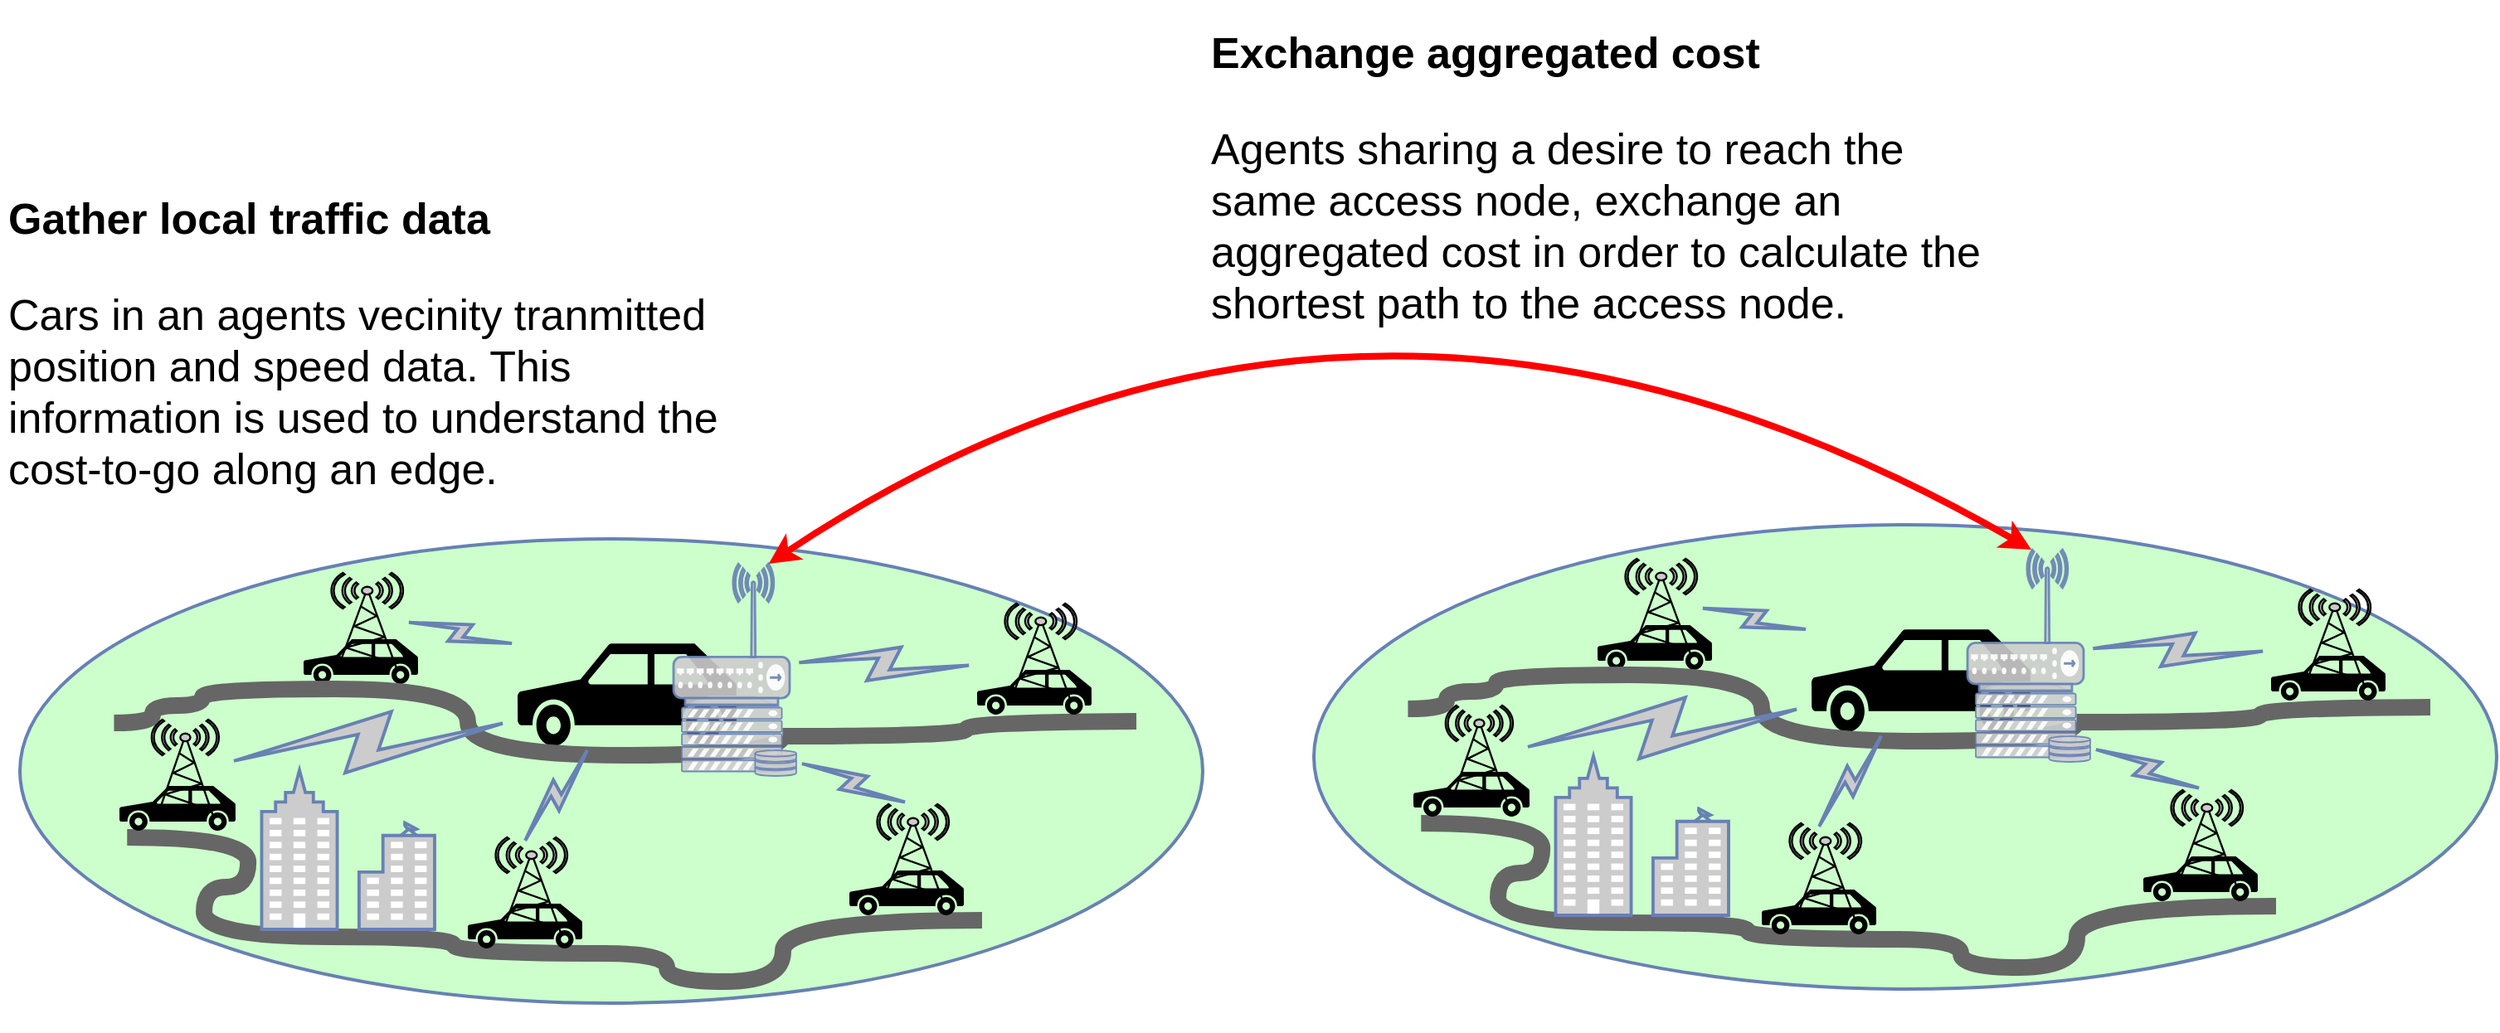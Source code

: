 <mxfile version="20.2.2" type="device"><diagram name="Page-1" id="80d4a630-b321-0f5e-ff81-c5a36ef4752d"><mxGraphModel dx="3160" dy="1693" grid="1" gridSize="10" guides="1" tooltips="1" connect="1" arrows="1" fold="1" page="1" pageScale="1" pageWidth="1100" pageHeight="850" background="none" math="0" shadow="0"><root><mxCell id="0"/><mxCell id="1" parent="0"/><mxCell id="5c82df7aa0dc6260-14" value="" style="ellipse;whiteSpace=wrap;html=1;rounded=1;shadow=0;comic=0;labelBackgroundColor=none;strokeColor=#6881B3;strokeWidth=2;fillColor=#CCFFCC;fontFamily=Helvetica;fontSize=22;fontColor=#000000;verticalAlign=middle;gradientColor=none;gradientDirection=north;spacingBottom=17;" parent="1" vertex="1"><mxGeometry x="50" y="535" width="713" height="280" as="geometry"/></mxCell><mxCell id="5c82df7aa0dc6260-64" value="" style="shape=image;html=1;verticalAlign=top;verticalLabelPosition=bottom;labelBackgroundColor=#ffffff;imageAspect=0;aspect=fixed;image=https://cdn0.iconfinder.com/data/icons/fatcow/32x32/tree.png;rounded=1;shadow=0;comic=0;strokeColor=#6881B3;strokeWidth=2;fillColor=#CCFFCC;fontColor=#0066CC;" parent="1" vertex="1"><mxGeometry x="421" y="552" width="32" height="32" as="geometry"/></mxCell><mxCell id="5c82df7aa0dc6260-65" value="" style="shape=image;html=1;verticalAlign=top;verticalLabelPosition=bottom;labelBackgroundColor=#ffffff;imageAspect=0;aspect=fixed;image=https://cdn0.iconfinder.com/data/icons/fatcow/32x32/tree.png;rounded=1;shadow=0;comic=0;strokeColor=#6881B3;strokeWidth=2;fillColor=#CCFFCC;fontColor=#0066CC;" parent="1" vertex="1"><mxGeometry x="326" y="545" width="32" height="32" as="geometry"/></mxCell><mxCell id="5c82df7aa0dc6260-66" value="" style="shape=image;html=1;verticalAlign=top;verticalLabelPosition=bottom;labelBackgroundColor=#ffffff;imageAspect=0;aspect=fixed;image=https://cdn0.iconfinder.com/data/icons/fatcow/32x32/tree.png;rounded=1;shadow=0;comic=0;strokeColor=#6881B3;strokeWidth=2;fillColor=#CCFFCC;fontColor=#0066CC;" parent="1" vertex="1"><mxGeometry x="336" y="555" width="32" height="32" as="geometry"/></mxCell><mxCell id="5c82df7aa0dc6260-67" value="" style="shape=image;html=1;verticalAlign=top;verticalLabelPosition=bottom;labelBackgroundColor=#ffffff;imageAspect=0;aspect=fixed;image=https://cdn0.iconfinder.com/data/icons/fatcow/32x32/tree.png;rounded=1;shadow=0;comic=0;strokeColor=#6881B3;strokeWidth=2;fillColor=#CCFFCC;fontColor=#0066CC;" parent="1" vertex="1"><mxGeometry x="368" y="577" width="32" height="32" as="geometry"/></mxCell><mxCell id="5c82df7aa0dc6260-68" value="" style="shape=image;html=1;verticalAlign=top;verticalLabelPosition=bottom;labelBackgroundColor=#ffffff;imageAspect=0;aspect=fixed;image=https://cdn0.iconfinder.com/data/icons/fatcow/32x32/tree.png;rounded=1;shadow=0;comic=0;strokeColor=#6881B3;strokeWidth=2;fillColor=#CCFFCC;fontColor=#0066CC;" parent="1" vertex="1"><mxGeometry x="656" y="640.5" width="32" height="32" as="geometry"/></mxCell><mxCell id="5c82df7aa0dc6260-69" value="" style="shape=image;html=1;verticalAlign=top;verticalLabelPosition=bottom;labelBackgroundColor=#ffffff;imageAspect=0;aspect=fixed;image=https://cdn0.iconfinder.com/data/icons/fatcow/32x32/tree.png;rounded=1;shadow=0;comic=0;strokeColor=#6881B3;strokeWidth=2;fillColor=#CCFFCC;fontColor=#0066CC;" parent="1" vertex="1"><mxGeometry x="571" y="576.5" width="32" height="32" as="geometry"/></mxCell><mxCell id="5c82df7aa0dc6260-70" value="" style="shape=image;html=1;verticalAlign=top;verticalLabelPosition=bottom;labelBackgroundColor=#ffffff;imageAspect=0;aspect=fixed;image=https://cdn0.iconfinder.com/data/icons/fatcow/32x32/tree.png;rounded=1;shadow=0;comic=0;strokeColor=#6881B3;strokeWidth=2;fillColor=#CCFFCC;fontColor=#0066CC;" parent="1" vertex="1"><mxGeometry x="158" y="578" width="32" height="32" as="geometry"/></mxCell><mxCell id="5c82df7aa0dc6260-71" value="" style="shape=image;html=1;verticalAlign=top;verticalLabelPosition=bottom;labelBackgroundColor=#ffffff;imageAspect=0;aspect=fixed;image=https://cdn0.iconfinder.com/data/icons/fatcow/32x32/tree.png;rounded=1;shadow=0;comic=0;strokeColor=#6881B3;strokeWidth=2;fillColor=#CCFFCC;fontColor=#0066CC;" parent="1" vertex="1"><mxGeometry x="454" y="681.5" width="32" height="32" as="geometry"/></mxCell><mxCell id="5c82df7aa0dc6260-72" value="" style="shape=image;html=1;verticalAlign=top;verticalLabelPosition=bottom;labelBackgroundColor=#ffffff;imageAspect=0;aspect=fixed;image=https://cdn0.iconfinder.com/data/icons/fatcow/32x32/tree.png;rounded=1;shadow=0;comic=0;strokeColor=#6881B3;strokeWidth=2;fillColor=#CCFFCC;fontColor=#0066CC;" parent="1" vertex="1"><mxGeometry x="669" y="683" width="32" height="32" as="geometry"/></mxCell><mxCell id="5c82df7aa0dc6260-73" value="" style="shape=image;html=1;verticalAlign=top;verticalLabelPosition=bottom;labelBackgroundColor=#ffffff;imageAspect=0;aspect=fixed;image=https://cdn0.iconfinder.com/data/icons/fatcow/32x32/tree.png;rounded=1;shadow=0;comic=0;strokeColor=#6881B3;strokeWidth=2;fillColor=#CCFFCC;fontColor=#0066CC;" parent="1" vertex="1"><mxGeometry x="653" y="695" width="32" height="32" as="geometry"/></mxCell><mxCell id="5c82df7aa0dc6260-74" value="" style="shape=image;html=1;verticalAlign=top;verticalLabelPosition=bottom;labelBackgroundColor=#ffffff;imageAspect=0;aspect=fixed;image=https://cdn0.iconfinder.com/data/icons/fatcow/32x32/tree.png;rounded=1;shadow=0;comic=0;strokeColor=#6881B3;strokeWidth=2;fillColor=#CCFFCC;fontColor=#0066CC;" parent="1" vertex="1"><mxGeometry x="624" y="667" width="32" height="32" as="geometry"/></mxCell><mxCell id="5c82df7aa0dc6260-75" value="" style="shape=image;html=1;verticalAlign=top;verticalLabelPosition=bottom;labelBackgroundColor=#ffffff;imageAspect=0;aspect=fixed;image=https://cdn0.iconfinder.com/data/icons/fatcow/32x32/tree.png;rounded=1;shadow=0;comic=0;strokeColor=#6881B3;strokeWidth=2;fillColor=#CCFFCC;fontColor=#0066CC;" parent="1" vertex="1"><mxGeometry x="486" y="741" width="32" height="32" as="geometry"/></mxCell><mxCell id="5c82df7aa0dc6260-76" value="" style="shape=image;html=1;verticalAlign=top;verticalLabelPosition=bottom;labelBackgroundColor=#ffffff;imageAspect=0;aspect=fixed;image=https://cdn0.iconfinder.com/data/icons/fatcow/32x32/tree.png;rounded=1;shadow=0;comic=0;strokeColor=#6881B3;strokeWidth=2;fillColor=#CCFFCC;fontColor=#0066CC;" parent="1" vertex="1"><mxGeometry x="470" y="751" width="32" height="32" as="geometry"/></mxCell><mxCell id="4q1X1XuOugJ4ZyNRcbsk-1" value="" style="shape=mxgraph.signs.transportation.car_3;html=1;pointerEvents=1;fillColor=#000000;strokeColor=none;verticalLabelPosition=bottom;verticalAlign=top;align=center;sketch=0;rotation=0;" vertex="1" parent="1"><mxGeometry x="350" y="598" width="132" height="62" as="geometry"/></mxCell><mxCell id="4q1X1XuOugJ4ZyNRcbsk-17" value="" style="group" vertex="1" connectable="0" parent="1"><mxGeometry x="110" y="644" width="190" height="161" as="geometry"/></mxCell><mxCell id="4q1X1XuOugJ4ZyNRcbsk-180" style="edgeStyle=orthogonalEdgeStyle;curved=1;orthogonalLoop=1;jettySize=auto;html=1;strokeWidth=10;endArrow=none;endFill=0;shadow=0;strokeColor=#666666;" edge="1" parent="4q1X1XuOugJ4ZyNRcbsk-17"><mxGeometry relative="1" as="geometry"><mxPoint x="294.268" y="141" as="sourcePoint"/><mxPoint x="4.634" y="71" as="targetPoint"/><Array as="points"><mxPoint x="201.585" y="141"/><mxPoint x="201.585" y="131"/><mxPoint x="50.976" y="131"/><mxPoint x="50.976" y="101"/><mxPoint x="77.622" y="101"/><mxPoint x="77.622" y="71"/></Array></mxGeometry></mxCell><mxCell id="4q1X1XuOugJ4ZyNRcbsk-163" value="" style="fontColor=#0066CC;verticalAlign=top;verticalLabelPosition=bottom;labelPosition=center;align=center;html=1;outlineConnect=0;fillColor=#CCCCCC;strokeColor=#6881B3;gradientColor=none;gradientDirection=north;strokeWidth=2;shape=mxgraph.networks.business_center;" vertex="1" parent="4q1X1XuOugJ4ZyNRcbsk-17"><mxGeometry x="85.732" y="30.5" width="104.268" height="96" as="geometry"/></mxCell><mxCell id="4q1X1XuOugJ4ZyNRcbsk-8" value="" style="shape=mxgraph.signs.transportation.car_3;html=1;pointerEvents=1;fillColor=#000000;strokeColor=none;verticalLabelPosition=bottom;verticalAlign=top;align=center;sketch=0;rotation=0;" vertex="1" parent="4q1X1XuOugJ4ZyNRcbsk-17"><mxGeometry y="40" width="70" height="27" as="geometry"/></mxCell><mxCell id="4q1X1XuOugJ4ZyNRcbsk-30" value="" style="fontColor=#0066CC;verticalAlign=top;verticalLabelPosition=bottom;labelPosition=center;align=center;html=1;outlineConnect=0;fillColor=#CCCCCC;strokeColor=#000000;gradientColor=none;gradientDirection=north;strokeWidth=2;shape=mxgraph.networks.radio_tower;" vertex="1" parent="4q1X1XuOugJ4ZyNRcbsk-17"><mxGeometry x="19.41" width="40.59" height="58" as="geometry"/></mxCell><mxCell id="4q1X1XuOugJ4ZyNRcbsk-46" value="" style="html=1;outlineConnect=0;fillColor=#CCCCCC;strokeColor=#6881B3;gradientColor=none;gradientDirection=north;strokeWidth=2;shape=mxgraph.networks.comm_link_edge;html=1;rounded=0;" edge="1" parent="1" source="4q1X1XuOugJ4ZyNRcbsk-36" target="4q1X1XuOugJ4ZyNRcbsk-1"><mxGeometry width="100" height="100" relative="1" as="geometry"><mxPoint x="300" y="585" as="sourcePoint"/><mxPoint x="360" y="655" as="targetPoint"/><Array as="points"><mxPoint x="320" y="585"/></Array></mxGeometry></mxCell><mxCell id="4q1X1XuOugJ4ZyNRcbsk-47" value="" style="html=1;outlineConnect=0;fillColor=#CCCCCC;strokeColor=#6881B3;gradientColor=none;gradientDirection=north;strokeWidth=2;shape=mxgraph.networks.comm_link_edge;html=1;rounded=0;entryX=0.011;entryY=-0.099;entryDx=0;entryDy=0;entryPerimeter=0;exitX=1;exitY=0.7;exitDx=0;exitDy=0;exitPerimeter=0;" edge="1" parent="1" source="4q1X1XuOugJ4ZyNRcbsk-176" target="4q1X1XuOugJ4ZyNRcbsk-38"><mxGeometry width="100" height="100" relative="1" as="geometry"><mxPoint x="500" y="575" as="sourcePoint"/><mxPoint x="630" y="595" as="targetPoint"/><Array as="points"><mxPoint x="519" y="571.32"/></Array></mxGeometry></mxCell><mxCell id="4q1X1XuOugJ4ZyNRcbsk-178" style="edgeStyle=orthogonalEdgeStyle;curved=1;orthogonalLoop=1;jettySize=auto;html=1;strokeWidth=10;endArrow=none;endFill=0;shadow=0;strokeColor=#666666;" edge="1" parent="1"><mxGeometry relative="1" as="geometry"><mxPoint x="630" y="765" as="sourcePoint"/><mxPoint x="400" y="785" as="targetPoint"/><Array as="points"><mxPoint x="510" y="765"/><mxPoint x="510" y="802"/><mxPoint x="440" y="802"/><mxPoint x="440" y="785"/></Array></mxGeometry></mxCell><mxCell id="4q1X1XuOugJ4ZyNRcbsk-179" style="edgeStyle=orthogonalEdgeStyle;curved=1;orthogonalLoop=1;jettySize=auto;html=1;entryX=0.88;entryY=0.5;entryDx=0;entryDy=0;entryPerimeter=0;strokeWidth=10;endArrow=none;endFill=0;shadow=0;strokeColor=#666666;" edge="1" parent="1" target="4q1X1XuOugJ4ZyNRcbsk-174"><mxGeometry relative="1" as="geometry"><mxPoint x="723" y="645" as="sourcePoint"/><mxPoint x="551.155" y="665.5" as="targetPoint"/></mxGeometry></mxCell><mxCell id="4q1X1XuOugJ4ZyNRcbsk-37" value="" style="group" vertex="1" connectable="0" parent="1"><mxGeometry x="627" y="584" width="74" height="107" as="geometry"/></mxCell><mxCell id="4q1X1XuOugJ4ZyNRcbsk-38" value="" style="shape=mxgraph.signs.transportation.car_3;html=1;pointerEvents=1;fillColor=#000000;strokeColor=none;verticalLabelPosition=bottom;verticalAlign=top;align=center;sketch=0;rotation=0;" vertex="1" parent="4q1X1XuOugJ4ZyNRcbsk-37"><mxGeometry y="30" width="69" height="27" as="geometry"/></mxCell><mxCell id="4q1X1XuOugJ4ZyNRcbsk-39" value="" style="fontColor=#0066CC;verticalAlign=top;verticalLabelPosition=bottom;labelPosition=center;align=center;html=1;outlineConnect=0;fillColor=#CCCCCC;strokeColor=#000000;gradientColor=none;gradientDirection=north;strokeWidth=2;shape=mxgraph.networks.radio_tower;" vertex="1" parent="4q1X1XuOugJ4ZyNRcbsk-37"><mxGeometry x="16.75" y="-10" width="43.25" height="58" as="geometry"/></mxCell><mxCell id="4q1X1XuOugJ4ZyNRcbsk-40" value="" style="group" vertex="1" connectable="0" parent="1"><mxGeometry x="550" y="705" width="74" height="107" as="geometry"/></mxCell><mxCell id="4q1X1XuOugJ4ZyNRcbsk-41" value="" style="shape=mxgraph.signs.transportation.car_3;html=1;pointerEvents=1;fillColor=#000000;strokeColor=none;verticalLabelPosition=bottom;verticalAlign=top;align=center;sketch=0;rotation=0;" vertex="1" parent="4q1X1XuOugJ4ZyNRcbsk-40"><mxGeometry y="30" width="69" height="27" as="geometry"/></mxCell><mxCell id="4q1X1XuOugJ4ZyNRcbsk-42" value="" style="fontColor=#0066CC;verticalAlign=top;verticalLabelPosition=bottom;labelPosition=center;align=center;html=1;outlineConnect=0;fillColor=#CCCCCC;strokeColor=#000000;gradientColor=none;gradientDirection=north;strokeWidth=2;shape=mxgraph.networks.radio_tower;" vertex="1" parent="4q1X1XuOugJ4ZyNRcbsk-40"><mxGeometry x="16.75" y="-10" width="43.25" height="58" as="geometry"/></mxCell><mxCell id="4q1X1XuOugJ4ZyNRcbsk-31" value="" style="group" vertex="1" connectable="0" parent="1"><mxGeometry x="320" y="725" width="74" height="107" as="geometry"/></mxCell><mxCell id="4q1X1XuOugJ4ZyNRcbsk-32" value="" style="shape=mxgraph.signs.transportation.car_3;html=1;pointerEvents=1;fillColor=#000000;strokeColor=none;verticalLabelPosition=bottom;verticalAlign=top;align=center;sketch=0;rotation=0;" vertex="1" parent="4q1X1XuOugJ4ZyNRcbsk-31"><mxGeometry y="30" width="69" height="27" as="geometry"/></mxCell><mxCell id="4q1X1XuOugJ4ZyNRcbsk-33" value="" style="fontColor=#0066CC;verticalAlign=top;verticalLabelPosition=bottom;labelPosition=center;align=center;html=1;outlineConnect=0;fillColor=#CCCCCC;strokeColor=#000000;gradientColor=none;gradientDirection=north;strokeWidth=2;shape=mxgraph.networks.radio_tower;" vertex="1" parent="4q1X1XuOugJ4ZyNRcbsk-31"><mxGeometry x="16.75" y="-10" width="43.25" height="58" as="geometry"/></mxCell><mxCell id="4q1X1XuOugJ4ZyNRcbsk-48" value="" style="html=1;outlineConnect=0;fillColor=#CCCCCC;strokeColor=#6881B3;gradientColor=none;gradientDirection=north;strokeWidth=2;shape=mxgraph.networks.comm_link_edge;html=1;rounded=0;" edge="1" parent="1" source="4q1X1XuOugJ4ZyNRcbsk-174"><mxGeometry width="100" height="100" relative="1" as="geometry"><mxPoint x="500.0" y="678.258" as="sourcePoint"/><mxPoint x="587" y="695.001" as="targetPoint"/><Array as="points"><mxPoint x="539" y="678.58"/></Array></mxGeometry></mxCell><mxCell id="4q1X1XuOugJ4ZyNRcbsk-34" value="" style="group" vertex="1" connectable="0" parent="1"><mxGeometry x="221" y="565.5" width="74" height="107" as="geometry"/></mxCell><mxCell id="4q1X1XuOugJ4ZyNRcbsk-35" value="" style="shape=mxgraph.signs.transportation.car_3;html=1;pointerEvents=1;fillColor=#000000;strokeColor=none;verticalLabelPosition=bottom;verticalAlign=top;align=center;sketch=0;rotation=0;" vertex="1" parent="4q1X1XuOugJ4ZyNRcbsk-34"><mxGeometry y="30" width="69" height="27" as="geometry"/></mxCell><mxCell id="4q1X1XuOugJ4ZyNRcbsk-36" value="" style="fontColor=#0066CC;verticalAlign=top;verticalLabelPosition=bottom;labelPosition=center;align=center;html=1;outlineConnect=0;fillColor=#CCCCCC;strokeColor=#000000;gradientColor=none;gradientDirection=north;strokeWidth=2;shape=mxgraph.networks.radio_tower;" vertex="1" parent="4q1X1XuOugJ4ZyNRcbsk-34"><mxGeometry x="16.75" y="-10" width="43.25" height="58" as="geometry"/></mxCell><mxCell id="4q1X1XuOugJ4ZyNRcbsk-181" style="edgeStyle=orthogonalEdgeStyle;curved=1;orthogonalLoop=1;jettySize=auto;html=1;entryX=0.88;entryY=0.5;entryDx=0;entryDy=0;entryPerimeter=0;strokeWidth=10;endArrow=none;endFill=0;shadow=0;strokeColor=#666666;exitX=0.88;exitY=0.5;exitDx=0;exitDy=0;exitPerimeter=0;" edge="1" parent="4q1X1XuOugJ4ZyNRcbsk-34" source="4q1X1XuOugJ4ZyNRcbsk-174"><mxGeometry relative="1" as="geometry"><mxPoint x="99" y="71.5" as="sourcePoint"/><mxPoint x="-114.28" y="80.5" as="targetPoint"/><Array as="points"><mxPoint x="289" y="100"/><mxPoint x="99" y="100"/><mxPoint x="99" y="60"/><mxPoint x="-61" y="60"/><mxPoint x="-61" y="70"/><mxPoint x="-91" y="70"/><mxPoint x="-91" y="81"/></Array></mxGeometry></mxCell><mxCell id="4q1X1XuOugJ4ZyNRcbsk-44" value="" style="html=1;outlineConnect=0;fillColor=#CCCCCC;strokeColor=#6881B3;gradientColor=none;gradientDirection=north;strokeWidth=2;shape=mxgraph.networks.comm_link_edge;html=1;rounded=0;" edge="1" parent="1" source="4q1X1XuOugJ4ZyNRcbsk-30"><mxGeometry width="100" height="100" relative="1" as="geometry"><mxPoint x="240" y="685" as="sourcePoint"/><mxPoint x="350" y="645" as="targetPoint"/></mxGeometry></mxCell><mxCell id="4q1X1XuOugJ4ZyNRcbsk-45" value="" style="html=1;outlineConnect=0;fillColor=#CCCCCC;strokeColor=#6881B3;gradientColor=none;gradientDirection=north;strokeWidth=2;shape=mxgraph.networks.comm_link_edge;html=1;rounded=0;entryX=0.334;entryY=0.99;entryDx=0;entryDy=0;entryPerimeter=0;" edge="1" parent="1" target="4q1X1XuOugJ4ZyNRcbsk-1"><mxGeometry width="100" height="100" relative="1" as="geometry"><mxPoint x="352.5" y="720" as="sourcePoint"/><mxPoint x="462.5" y="680" as="targetPoint"/></mxGeometry></mxCell><mxCell id="4q1X1XuOugJ4ZyNRcbsk-225" value="" style="ellipse;whiteSpace=wrap;html=1;rounded=1;shadow=0;comic=0;labelBackgroundColor=none;strokeColor=#6881B3;strokeWidth=2;fillColor=#CCFFCC;fontFamily=Helvetica;fontSize=22;fontColor=#000000;verticalAlign=middle;gradientColor=none;gradientDirection=north;spacingBottom=17;" vertex="1" parent="1"><mxGeometry x="830" y="526.5" width="713" height="280" as="geometry"/></mxCell><mxCell id="4q1X1XuOugJ4ZyNRcbsk-226" value="" style="shape=image;html=1;verticalAlign=top;verticalLabelPosition=bottom;labelBackgroundColor=#ffffff;imageAspect=0;aspect=fixed;image=https://cdn0.iconfinder.com/data/icons/fatcow/32x32/tree.png;rounded=1;shadow=0;comic=0;strokeColor=#6881B3;strokeWidth=2;fillColor=#CCFFCC;fontColor=#0066CC;" vertex="1" parent="1"><mxGeometry x="1201" y="543.5" width="32" height="32" as="geometry"/></mxCell><mxCell id="4q1X1XuOugJ4ZyNRcbsk-227" value="" style="shape=image;html=1;verticalAlign=top;verticalLabelPosition=bottom;labelBackgroundColor=#ffffff;imageAspect=0;aspect=fixed;image=https://cdn0.iconfinder.com/data/icons/fatcow/32x32/tree.png;rounded=1;shadow=0;comic=0;strokeColor=#6881B3;strokeWidth=2;fillColor=#CCFFCC;fontColor=#0066CC;" vertex="1" parent="1"><mxGeometry x="1106" y="536.5" width="32" height="32" as="geometry"/></mxCell><mxCell id="4q1X1XuOugJ4ZyNRcbsk-228" value="" style="shape=image;html=1;verticalAlign=top;verticalLabelPosition=bottom;labelBackgroundColor=#ffffff;imageAspect=0;aspect=fixed;image=https://cdn0.iconfinder.com/data/icons/fatcow/32x32/tree.png;rounded=1;shadow=0;comic=0;strokeColor=#6881B3;strokeWidth=2;fillColor=#CCFFCC;fontColor=#0066CC;" vertex="1" parent="1"><mxGeometry x="1116" y="546.5" width="32" height="32" as="geometry"/></mxCell><mxCell id="4q1X1XuOugJ4ZyNRcbsk-229" value="" style="shape=image;html=1;verticalAlign=top;verticalLabelPosition=bottom;labelBackgroundColor=#ffffff;imageAspect=0;aspect=fixed;image=https://cdn0.iconfinder.com/data/icons/fatcow/32x32/tree.png;rounded=1;shadow=0;comic=0;strokeColor=#6881B3;strokeWidth=2;fillColor=#CCFFCC;fontColor=#0066CC;" vertex="1" parent="1"><mxGeometry x="1148" y="568.5" width="32" height="32" as="geometry"/></mxCell><mxCell id="4q1X1XuOugJ4ZyNRcbsk-230" value="" style="shape=image;html=1;verticalAlign=top;verticalLabelPosition=bottom;labelBackgroundColor=#ffffff;imageAspect=0;aspect=fixed;image=https://cdn0.iconfinder.com/data/icons/fatcow/32x32/tree.png;rounded=1;shadow=0;comic=0;strokeColor=#6881B3;strokeWidth=2;fillColor=#CCFFCC;fontColor=#0066CC;" vertex="1" parent="1"><mxGeometry x="1436" y="632" width="32" height="32" as="geometry"/></mxCell><mxCell id="4q1X1XuOugJ4ZyNRcbsk-231" value="" style="shape=image;html=1;verticalAlign=top;verticalLabelPosition=bottom;labelBackgroundColor=#ffffff;imageAspect=0;aspect=fixed;image=https://cdn0.iconfinder.com/data/icons/fatcow/32x32/tree.png;rounded=1;shadow=0;comic=0;strokeColor=#6881B3;strokeWidth=2;fillColor=#CCFFCC;fontColor=#0066CC;" vertex="1" parent="1"><mxGeometry x="1351" y="568" width="32" height="32" as="geometry"/></mxCell><mxCell id="4q1X1XuOugJ4ZyNRcbsk-232" value="" style="shape=image;html=1;verticalAlign=top;verticalLabelPosition=bottom;labelBackgroundColor=#ffffff;imageAspect=0;aspect=fixed;image=https://cdn0.iconfinder.com/data/icons/fatcow/32x32/tree.png;rounded=1;shadow=0;comic=0;strokeColor=#6881B3;strokeWidth=2;fillColor=#CCFFCC;fontColor=#0066CC;" vertex="1" parent="1"><mxGeometry x="938" y="569.5" width="32" height="32" as="geometry"/></mxCell><mxCell id="4q1X1XuOugJ4ZyNRcbsk-233" value="" style="shape=image;html=1;verticalAlign=top;verticalLabelPosition=bottom;labelBackgroundColor=#ffffff;imageAspect=0;aspect=fixed;image=https://cdn0.iconfinder.com/data/icons/fatcow/32x32/tree.png;rounded=1;shadow=0;comic=0;strokeColor=#6881B3;strokeWidth=2;fillColor=#CCFFCC;fontColor=#0066CC;" vertex="1" parent="1"><mxGeometry x="1234" y="673" width="32" height="32" as="geometry"/></mxCell><mxCell id="4q1X1XuOugJ4ZyNRcbsk-234" value="" style="shape=image;html=1;verticalAlign=top;verticalLabelPosition=bottom;labelBackgroundColor=#ffffff;imageAspect=0;aspect=fixed;image=https://cdn0.iconfinder.com/data/icons/fatcow/32x32/tree.png;rounded=1;shadow=0;comic=0;strokeColor=#6881B3;strokeWidth=2;fillColor=#CCFFCC;fontColor=#0066CC;" vertex="1" parent="1"><mxGeometry x="1449" y="674.5" width="32" height="32" as="geometry"/></mxCell><mxCell id="4q1X1XuOugJ4ZyNRcbsk-235" value="" style="shape=image;html=1;verticalAlign=top;verticalLabelPosition=bottom;labelBackgroundColor=#ffffff;imageAspect=0;aspect=fixed;image=https://cdn0.iconfinder.com/data/icons/fatcow/32x32/tree.png;rounded=1;shadow=0;comic=0;strokeColor=#6881B3;strokeWidth=2;fillColor=#CCFFCC;fontColor=#0066CC;" vertex="1" parent="1"><mxGeometry x="1433" y="686.5" width="32" height="32" as="geometry"/></mxCell><mxCell id="4q1X1XuOugJ4ZyNRcbsk-236" value="" style="shape=image;html=1;verticalAlign=top;verticalLabelPosition=bottom;labelBackgroundColor=#ffffff;imageAspect=0;aspect=fixed;image=https://cdn0.iconfinder.com/data/icons/fatcow/32x32/tree.png;rounded=1;shadow=0;comic=0;strokeColor=#6881B3;strokeWidth=2;fillColor=#CCFFCC;fontColor=#0066CC;" vertex="1" parent="1"><mxGeometry x="1404" y="658.5" width="32" height="32" as="geometry"/></mxCell><mxCell id="4q1X1XuOugJ4ZyNRcbsk-237" value="" style="shape=image;html=1;verticalAlign=top;verticalLabelPosition=bottom;labelBackgroundColor=#ffffff;imageAspect=0;aspect=fixed;image=https://cdn0.iconfinder.com/data/icons/fatcow/32x32/tree.png;rounded=1;shadow=0;comic=0;strokeColor=#6881B3;strokeWidth=2;fillColor=#CCFFCC;fontColor=#0066CC;" vertex="1" parent="1"><mxGeometry x="1266" y="732.5" width="32" height="32" as="geometry"/></mxCell><mxCell id="4q1X1XuOugJ4ZyNRcbsk-238" value="" style="shape=image;html=1;verticalAlign=top;verticalLabelPosition=bottom;labelBackgroundColor=#ffffff;imageAspect=0;aspect=fixed;image=https://cdn0.iconfinder.com/data/icons/fatcow/32x32/tree.png;rounded=1;shadow=0;comic=0;strokeColor=#6881B3;strokeWidth=2;fillColor=#CCFFCC;fontColor=#0066CC;" vertex="1" parent="1"><mxGeometry x="1250" y="742.5" width="32" height="32" as="geometry"/></mxCell><mxCell id="4q1X1XuOugJ4ZyNRcbsk-239" value="" style="shape=mxgraph.signs.transportation.car_3;html=1;pointerEvents=1;fillColor=#000000;strokeColor=none;verticalLabelPosition=bottom;verticalAlign=top;align=center;sketch=0;rotation=0;" vertex="1" parent="1"><mxGeometry x="1130" y="589.5" width="132" height="62" as="geometry"/></mxCell><mxCell id="4q1X1XuOugJ4ZyNRcbsk-240" value="" style="group" vertex="1" connectable="0" parent="1"><mxGeometry x="890" y="635.5" width="190" height="161" as="geometry"/></mxCell><mxCell id="4q1X1XuOugJ4ZyNRcbsk-241" style="edgeStyle=orthogonalEdgeStyle;curved=1;orthogonalLoop=1;jettySize=auto;html=1;strokeWidth=10;endArrow=none;endFill=0;shadow=0;strokeColor=#666666;" edge="1" parent="4q1X1XuOugJ4ZyNRcbsk-240"><mxGeometry relative="1" as="geometry"><mxPoint x="294.268" y="141" as="sourcePoint"/><mxPoint x="4.634" y="71" as="targetPoint"/><Array as="points"><mxPoint x="201.585" y="141"/><mxPoint x="201.585" y="131"/><mxPoint x="50.976" y="131"/><mxPoint x="50.976" y="101"/><mxPoint x="77.622" y="101"/><mxPoint x="77.622" y="71"/></Array></mxGeometry></mxCell><mxCell id="4q1X1XuOugJ4ZyNRcbsk-242" value="" style="fontColor=#0066CC;verticalAlign=top;verticalLabelPosition=bottom;labelPosition=center;align=center;html=1;outlineConnect=0;fillColor=#CCCCCC;strokeColor=#6881B3;gradientColor=none;gradientDirection=north;strokeWidth=2;shape=mxgraph.networks.business_center;" vertex="1" parent="4q1X1XuOugJ4ZyNRcbsk-240"><mxGeometry x="85.732" y="30.5" width="104.268" height="96" as="geometry"/></mxCell><mxCell id="4q1X1XuOugJ4ZyNRcbsk-243" value="" style="shape=mxgraph.signs.transportation.car_3;html=1;pointerEvents=1;fillColor=#000000;strokeColor=none;verticalLabelPosition=bottom;verticalAlign=top;align=center;sketch=0;rotation=0;" vertex="1" parent="4q1X1XuOugJ4ZyNRcbsk-240"><mxGeometry y="40" width="70" height="27" as="geometry"/></mxCell><mxCell id="4q1X1XuOugJ4ZyNRcbsk-244" value="" style="fontColor=#0066CC;verticalAlign=top;verticalLabelPosition=bottom;labelPosition=center;align=center;html=1;outlineConnect=0;fillColor=#CCCCCC;strokeColor=#000000;gradientColor=none;gradientDirection=north;strokeWidth=2;shape=mxgraph.networks.radio_tower;" vertex="1" parent="4q1X1XuOugJ4ZyNRcbsk-240"><mxGeometry x="19.41" width="40.59" height="58" as="geometry"/></mxCell><mxCell id="4q1X1XuOugJ4ZyNRcbsk-245" value="" style="html=1;outlineConnect=0;fillColor=#CCCCCC;strokeColor=#6881B3;gradientColor=none;gradientDirection=north;strokeWidth=2;shape=mxgraph.networks.comm_link_edge;html=1;rounded=0;" edge="1" parent="1" source="4q1X1XuOugJ4ZyNRcbsk-263" target="4q1X1XuOugJ4ZyNRcbsk-239"><mxGeometry width="100" height="100" relative="1" as="geometry"><mxPoint x="1080" y="576.5" as="sourcePoint"/><mxPoint x="1140" y="646.5" as="targetPoint"/><Array as="points"><mxPoint x="1100" y="576.5"/></Array></mxGeometry></mxCell><mxCell id="4q1X1XuOugJ4ZyNRcbsk-246" value="" style="html=1;outlineConnect=0;fillColor=#CCCCCC;strokeColor=#6881B3;gradientColor=none;gradientDirection=north;strokeWidth=2;shape=mxgraph.networks.comm_link_edge;html=1;rounded=0;entryX=0.011;entryY=-0.099;entryDx=0;entryDy=0;entryPerimeter=0;exitX=1;exitY=0.7;exitDx=0;exitDy=0;exitPerimeter=0;" edge="1" parent="1" source="4q1X1XuOugJ4ZyNRcbsk-259" target="4q1X1XuOugJ4ZyNRcbsk-250"><mxGeometry width="100" height="100" relative="1" as="geometry"><mxPoint x="1280" y="566.5" as="sourcePoint"/><mxPoint x="1410" y="586.5" as="targetPoint"/><Array as="points"><mxPoint x="1299" y="562.82"/></Array></mxGeometry></mxCell><mxCell id="4q1X1XuOugJ4ZyNRcbsk-247" style="edgeStyle=orthogonalEdgeStyle;curved=1;orthogonalLoop=1;jettySize=auto;html=1;strokeWidth=10;endArrow=none;endFill=0;shadow=0;strokeColor=#666666;" edge="1" parent="1"><mxGeometry relative="1" as="geometry"><mxPoint x="1410" y="756.5" as="sourcePoint"/><mxPoint x="1180" y="776.5" as="targetPoint"/><Array as="points"><mxPoint x="1290" y="756.5"/><mxPoint x="1290" y="793.5"/><mxPoint x="1220" y="793.5"/><mxPoint x="1220" y="776.5"/></Array></mxGeometry></mxCell><mxCell id="4q1X1XuOugJ4ZyNRcbsk-248" style="edgeStyle=orthogonalEdgeStyle;curved=1;orthogonalLoop=1;jettySize=auto;html=1;entryX=0.88;entryY=0.5;entryDx=0;entryDy=0;entryPerimeter=0;strokeWidth=10;endArrow=none;endFill=0;shadow=0;strokeColor=#666666;" edge="1" parent="1" target="4q1X1XuOugJ4ZyNRcbsk-258"><mxGeometry relative="1" as="geometry"><mxPoint x="1503" y="636.5" as="sourcePoint"/><mxPoint x="1331.155" y="657.0" as="targetPoint"/></mxGeometry></mxCell><mxCell id="4q1X1XuOugJ4ZyNRcbsk-249" value="" style="group" vertex="1" connectable="0" parent="1"><mxGeometry x="1407" y="575.5" width="74" height="107" as="geometry"/></mxCell><mxCell id="4q1X1XuOugJ4ZyNRcbsk-250" value="" style="shape=mxgraph.signs.transportation.car_3;html=1;pointerEvents=1;fillColor=#000000;strokeColor=none;verticalLabelPosition=bottom;verticalAlign=top;align=center;sketch=0;rotation=0;" vertex="1" parent="4q1X1XuOugJ4ZyNRcbsk-249"><mxGeometry y="30" width="69" height="27" as="geometry"/></mxCell><mxCell id="4q1X1XuOugJ4ZyNRcbsk-251" value="" style="fontColor=#0066CC;verticalAlign=top;verticalLabelPosition=bottom;labelPosition=center;align=center;html=1;outlineConnect=0;fillColor=#CCCCCC;strokeColor=#000000;gradientColor=none;gradientDirection=north;strokeWidth=2;shape=mxgraph.networks.radio_tower;" vertex="1" parent="4q1X1XuOugJ4ZyNRcbsk-249"><mxGeometry x="16.75" y="-10" width="43.25" height="58" as="geometry"/></mxCell><mxCell id="4q1X1XuOugJ4ZyNRcbsk-252" value="" style="group" vertex="1" connectable="0" parent="1"><mxGeometry x="1330" y="696.5" width="74" height="107" as="geometry"/></mxCell><mxCell id="4q1X1XuOugJ4ZyNRcbsk-253" value="" style="shape=mxgraph.signs.transportation.car_3;html=1;pointerEvents=1;fillColor=#000000;strokeColor=none;verticalLabelPosition=bottom;verticalAlign=top;align=center;sketch=0;rotation=0;" vertex="1" parent="4q1X1XuOugJ4ZyNRcbsk-252"><mxGeometry y="30" width="69" height="27" as="geometry"/></mxCell><mxCell id="4q1X1XuOugJ4ZyNRcbsk-254" value="" style="fontColor=#0066CC;verticalAlign=top;verticalLabelPosition=bottom;labelPosition=center;align=center;html=1;outlineConnect=0;fillColor=#CCCCCC;strokeColor=#000000;gradientColor=none;gradientDirection=north;strokeWidth=2;shape=mxgraph.networks.radio_tower;" vertex="1" parent="4q1X1XuOugJ4ZyNRcbsk-252"><mxGeometry x="16.75" y="-10" width="43.25" height="58" as="geometry"/></mxCell><mxCell id="4q1X1XuOugJ4ZyNRcbsk-255" value="" style="group" vertex="1" connectable="0" parent="1"><mxGeometry x="1100" y="716.5" width="74" height="107" as="geometry"/></mxCell><mxCell id="4q1X1XuOugJ4ZyNRcbsk-256" value="" style="shape=mxgraph.signs.transportation.car_3;html=1;pointerEvents=1;fillColor=#000000;strokeColor=none;verticalLabelPosition=bottom;verticalAlign=top;align=center;sketch=0;rotation=0;" vertex="1" parent="4q1X1XuOugJ4ZyNRcbsk-255"><mxGeometry y="30" width="69" height="27" as="geometry"/></mxCell><mxCell id="4q1X1XuOugJ4ZyNRcbsk-257" value="" style="fontColor=#0066CC;verticalAlign=top;verticalLabelPosition=bottom;labelPosition=center;align=center;html=1;outlineConnect=0;fillColor=#CCCCCC;strokeColor=#000000;gradientColor=none;gradientDirection=north;strokeWidth=2;shape=mxgraph.networks.radio_tower;" vertex="1" parent="4q1X1XuOugJ4ZyNRcbsk-255"><mxGeometry x="16.75" y="-10" width="43.25" height="58" as="geometry"/></mxCell><mxCell id="4q1X1XuOugJ4ZyNRcbsk-260" value="" style="html=1;outlineConnect=0;fillColor=#CCCCCC;strokeColor=#6881B3;gradientColor=none;gradientDirection=north;strokeWidth=2;shape=mxgraph.networks.comm_link_edge;html=1;rounded=0;" edge="1" parent="1" source="4q1X1XuOugJ4ZyNRcbsk-258"><mxGeometry width="100" height="100" relative="1" as="geometry"><mxPoint x="1280.0" y="669.758" as="sourcePoint"/><mxPoint x="1367" y="686.501" as="targetPoint"/><Array as="points"><mxPoint x="1319" y="670.08"/></Array></mxGeometry></mxCell><mxCell id="4q1X1XuOugJ4ZyNRcbsk-261" value="" style="group" vertex="1" connectable="0" parent="1"><mxGeometry x="1001" y="557" width="74" height="107" as="geometry"/></mxCell><mxCell id="4q1X1XuOugJ4ZyNRcbsk-262" value="" style="shape=mxgraph.signs.transportation.car_3;html=1;pointerEvents=1;fillColor=#000000;strokeColor=none;verticalLabelPosition=bottom;verticalAlign=top;align=center;sketch=0;rotation=0;" vertex="1" parent="4q1X1XuOugJ4ZyNRcbsk-261"><mxGeometry y="30" width="69" height="27" as="geometry"/></mxCell><mxCell id="4q1X1XuOugJ4ZyNRcbsk-263" value="" style="fontColor=#0066CC;verticalAlign=top;verticalLabelPosition=bottom;labelPosition=center;align=center;html=1;outlineConnect=0;fillColor=#CCCCCC;strokeColor=#000000;gradientColor=none;gradientDirection=north;strokeWidth=2;shape=mxgraph.networks.radio_tower;" vertex="1" parent="4q1X1XuOugJ4ZyNRcbsk-261"><mxGeometry x="16.75" y="-10" width="43.25" height="58" as="geometry"/></mxCell><mxCell id="4q1X1XuOugJ4ZyNRcbsk-264" style="edgeStyle=orthogonalEdgeStyle;curved=1;orthogonalLoop=1;jettySize=auto;html=1;entryX=0.88;entryY=0.5;entryDx=0;entryDy=0;entryPerimeter=0;strokeWidth=10;endArrow=none;endFill=0;shadow=0;strokeColor=#666666;exitX=0.88;exitY=0.5;exitDx=0;exitDy=0;exitPerimeter=0;" edge="1" parent="4q1X1XuOugJ4ZyNRcbsk-261" source="4q1X1XuOugJ4ZyNRcbsk-258"><mxGeometry relative="1" as="geometry"><mxPoint x="99" y="71.5" as="sourcePoint"/><mxPoint x="-114.28" y="80.5" as="targetPoint"/><Array as="points"><mxPoint x="289" y="100"/><mxPoint x="99" y="100"/><mxPoint x="99" y="60"/><mxPoint x="-61" y="60"/><mxPoint x="-61" y="70"/><mxPoint x="-91" y="70"/><mxPoint x="-91" y="81"/></Array></mxGeometry></mxCell><mxCell id="4q1X1XuOugJ4ZyNRcbsk-265" value="" style="html=1;outlineConnect=0;fillColor=#CCCCCC;strokeColor=#6881B3;gradientColor=none;gradientDirection=north;strokeWidth=2;shape=mxgraph.networks.comm_link_edge;html=1;rounded=0;" edge="1" parent="1" source="4q1X1XuOugJ4ZyNRcbsk-244"><mxGeometry width="100" height="100" relative="1" as="geometry"><mxPoint x="1020" y="676.5" as="sourcePoint"/><mxPoint x="1130" y="636.5" as="targetPoint"/></mxGeometry></mxCell><mxCell id="4q1X1XuOugJ4ZyNRcbsk-266" value="" style="html=1;outlineConnect=0;fillColor=#CCCCCC;strokeColor=#6881B3;gradientColor=none;gradientDirection=north;strokeWidth=2;shape=mxgraph.networks.comm_link_edge;html=1;rounded=0;entryX=0.334;entryY=0.99;entryDx=0;entryDy=0;entryPerimeter=0;" edge="1" parent="1" target="4q1X1XuOugJ4ZyNRcbsk-239"><mxGeometry width="100" height="100" relative="1" as="geometry"><mxPoint x="1132.5" y="711.5" as="sourcePoint"/><mxPoint x="1242.5" y="671.5" as="targetPoint"/></mxGeometry></mxCell><mxCell id="4q1X1XuOugJ4ZyNRcbsk-174" value="" style="fontColor=#0066CC;verticalAlign=top;verticalLabelPosition=bottom;labelPosition=center;align=center;html=1;outlineConnect=0;fillColor=#CCCCCC;strokeColor=#6881B3;gradientColor=none;gradientDirection=north;strokeWidth=2;shape=mxgraph.networks.server_storage;opacity=90;" vertex="1" parent="1"><mxGeometry x="449" y="630" width="69" height="48" as="geometry"/></mxCell><mxCell id="4q1X1XuOugJ4ZyNRcbsk-176" value="" style="fontColor=#0066CC;verticalAlign=top;verticalLabelPosition=bottom;labelPosition=center;align=center;html=1;outlineConnect=0;fillColor=#CCCCCC;strokeColor=#6881B3;gradientColor=none;gradientDirection=north;strokeWidth=2;shape=mxgraph.networks.wireless_hub;opacity=90;" vertex="1" parent="1"><mxGeometry x="444" y="550" width="70" height="85" as="geometry"/></mxCell><mxCell id="4q1X1XuOugJ4ZyNRcbsk-258" value="" style="fontColor=#0066CC;verticalAlign=top;verticalLabelPosition=bottom;labelPosition=center;align=center;html=1;outlineConnect=0;fillColor=#CCCCCC;strokeColor=#6881B3;gradientColor=none;gradientDirection=north;strokeWidth=2;shape=mxgraph.networks.server_storage;opacity=90;" vertex="1" parent="1"><mxGeometry x="1229" y="621.5" width="69" height="48" as="geometry"/></mxCell><mxCell id="4q1X1XuOugJ4ZyNRcbsk-259" value="" style="fontColor=#0066CC;verticalAlign=top;verticalLabelPosition=bottom;labelPosition=center;align=center;html=1;outlineConnect=0;fillColor=#CCCCCC;strokeColor=#6881B3;gradientColor=none;gradientDirection=north;strokeWidth=2;shape=mxgraph.networks.wireless_hub;opacity=90;" vertex="1" parent="1"><mxGeometry x="1224" y="541.5" width="70" height="85" as="geometry"/></mxCell><mxCell id="4q1X1XuOugJ4ZyNRcbsk-299" value="&lt;h1 style=&quot;font-size: 26px;&quot;&gt;&lt;font style=&quot;font-size: 26px;&quot;&gt;Gather local traffic data&lt;/font&gt;&lt;/h1&gt;&lt;p style=&quot;font-size: 26px;&quot;&gt;&lt;font style=&quot;font-size: 26px;&quot;&gt;Cars in an agents vecinity tranmitted position and speed data. This information is used to understand the cost-to-go along an edge.&lt;/font&gt;&lt;/p&gt;" style="text;html=1;strokeColor=none;fillColor=none;spacing=5;spacingTop=-20;whiteSpace=wrap;overflow=hidden;rounded=0;opacity=90;" vertex="1" parent="1"><mxGeometry x="38" y="320" width="480" height="210" as="geometry"/></mxCell><mxCell id="4q1X1XuOugJ4ZyNRcbsk-300" value="" style="endArrow=classic;html=1;shadow=0;fontSize=26;strokeColor=#FF0000;strokeWidth=4;curved=1;entryX=0.55;entryY=0;entryDx=0;entryDy=0;entryPerimeter=0;exitX=0.82;exitY=0;exitDx=0;exitDy=0;exitPerimeter=0;startArrow=classic;startFill=1;" edge="1" parent="1" source="4q1X1XuOugJ4ZyNRcbsk-176" target="4q1X1XuOugJ4ZyNRcbsk-259"><mxGeometry width="50" height="50" relative="1" as="geometry"><mxPoint x="501" y="520" as="sourcePoint"/><mxPoint x="1201" y="510" as="targetPoint"/><Array as="points"><mxPoint x="861" y="310"/></Array></mxGeometry></mxCell><mxCell id="4q1X1XuOugJ4ZyNRcbsk-301" value="&lt;h1 style=&quot;font-size: 26px;&quot;&gt;&lt;font style=&quot;font-size: 26px;&quot;&gt;Exchange aggregated cost&lt;/font&gt;&lt;/h1&gt;&lt;p style=&quot;font-size: 26px;&quot;&gt;&lt;font style=&quot;font-size: 26px;&quot;&gt;Agents sharing a desire to reach the same access node, exchange an aggregated cost in order to calculate the shortest path to the access node.&lt;/font&gt;&lt;/p&gt;" style="text;html=1;strokeColor=none;fillColor=none;spacing=5;spacingTop=-20;whiteSpace=wrap;overflow=hidden;rounded=0;opacity=90;" vertex="1" parent="1"><mxGeometry x="763" y="220" width="480" height="210" as="geometry"/></mxCell></root></mxGraphModel></diagram></mxfile>
